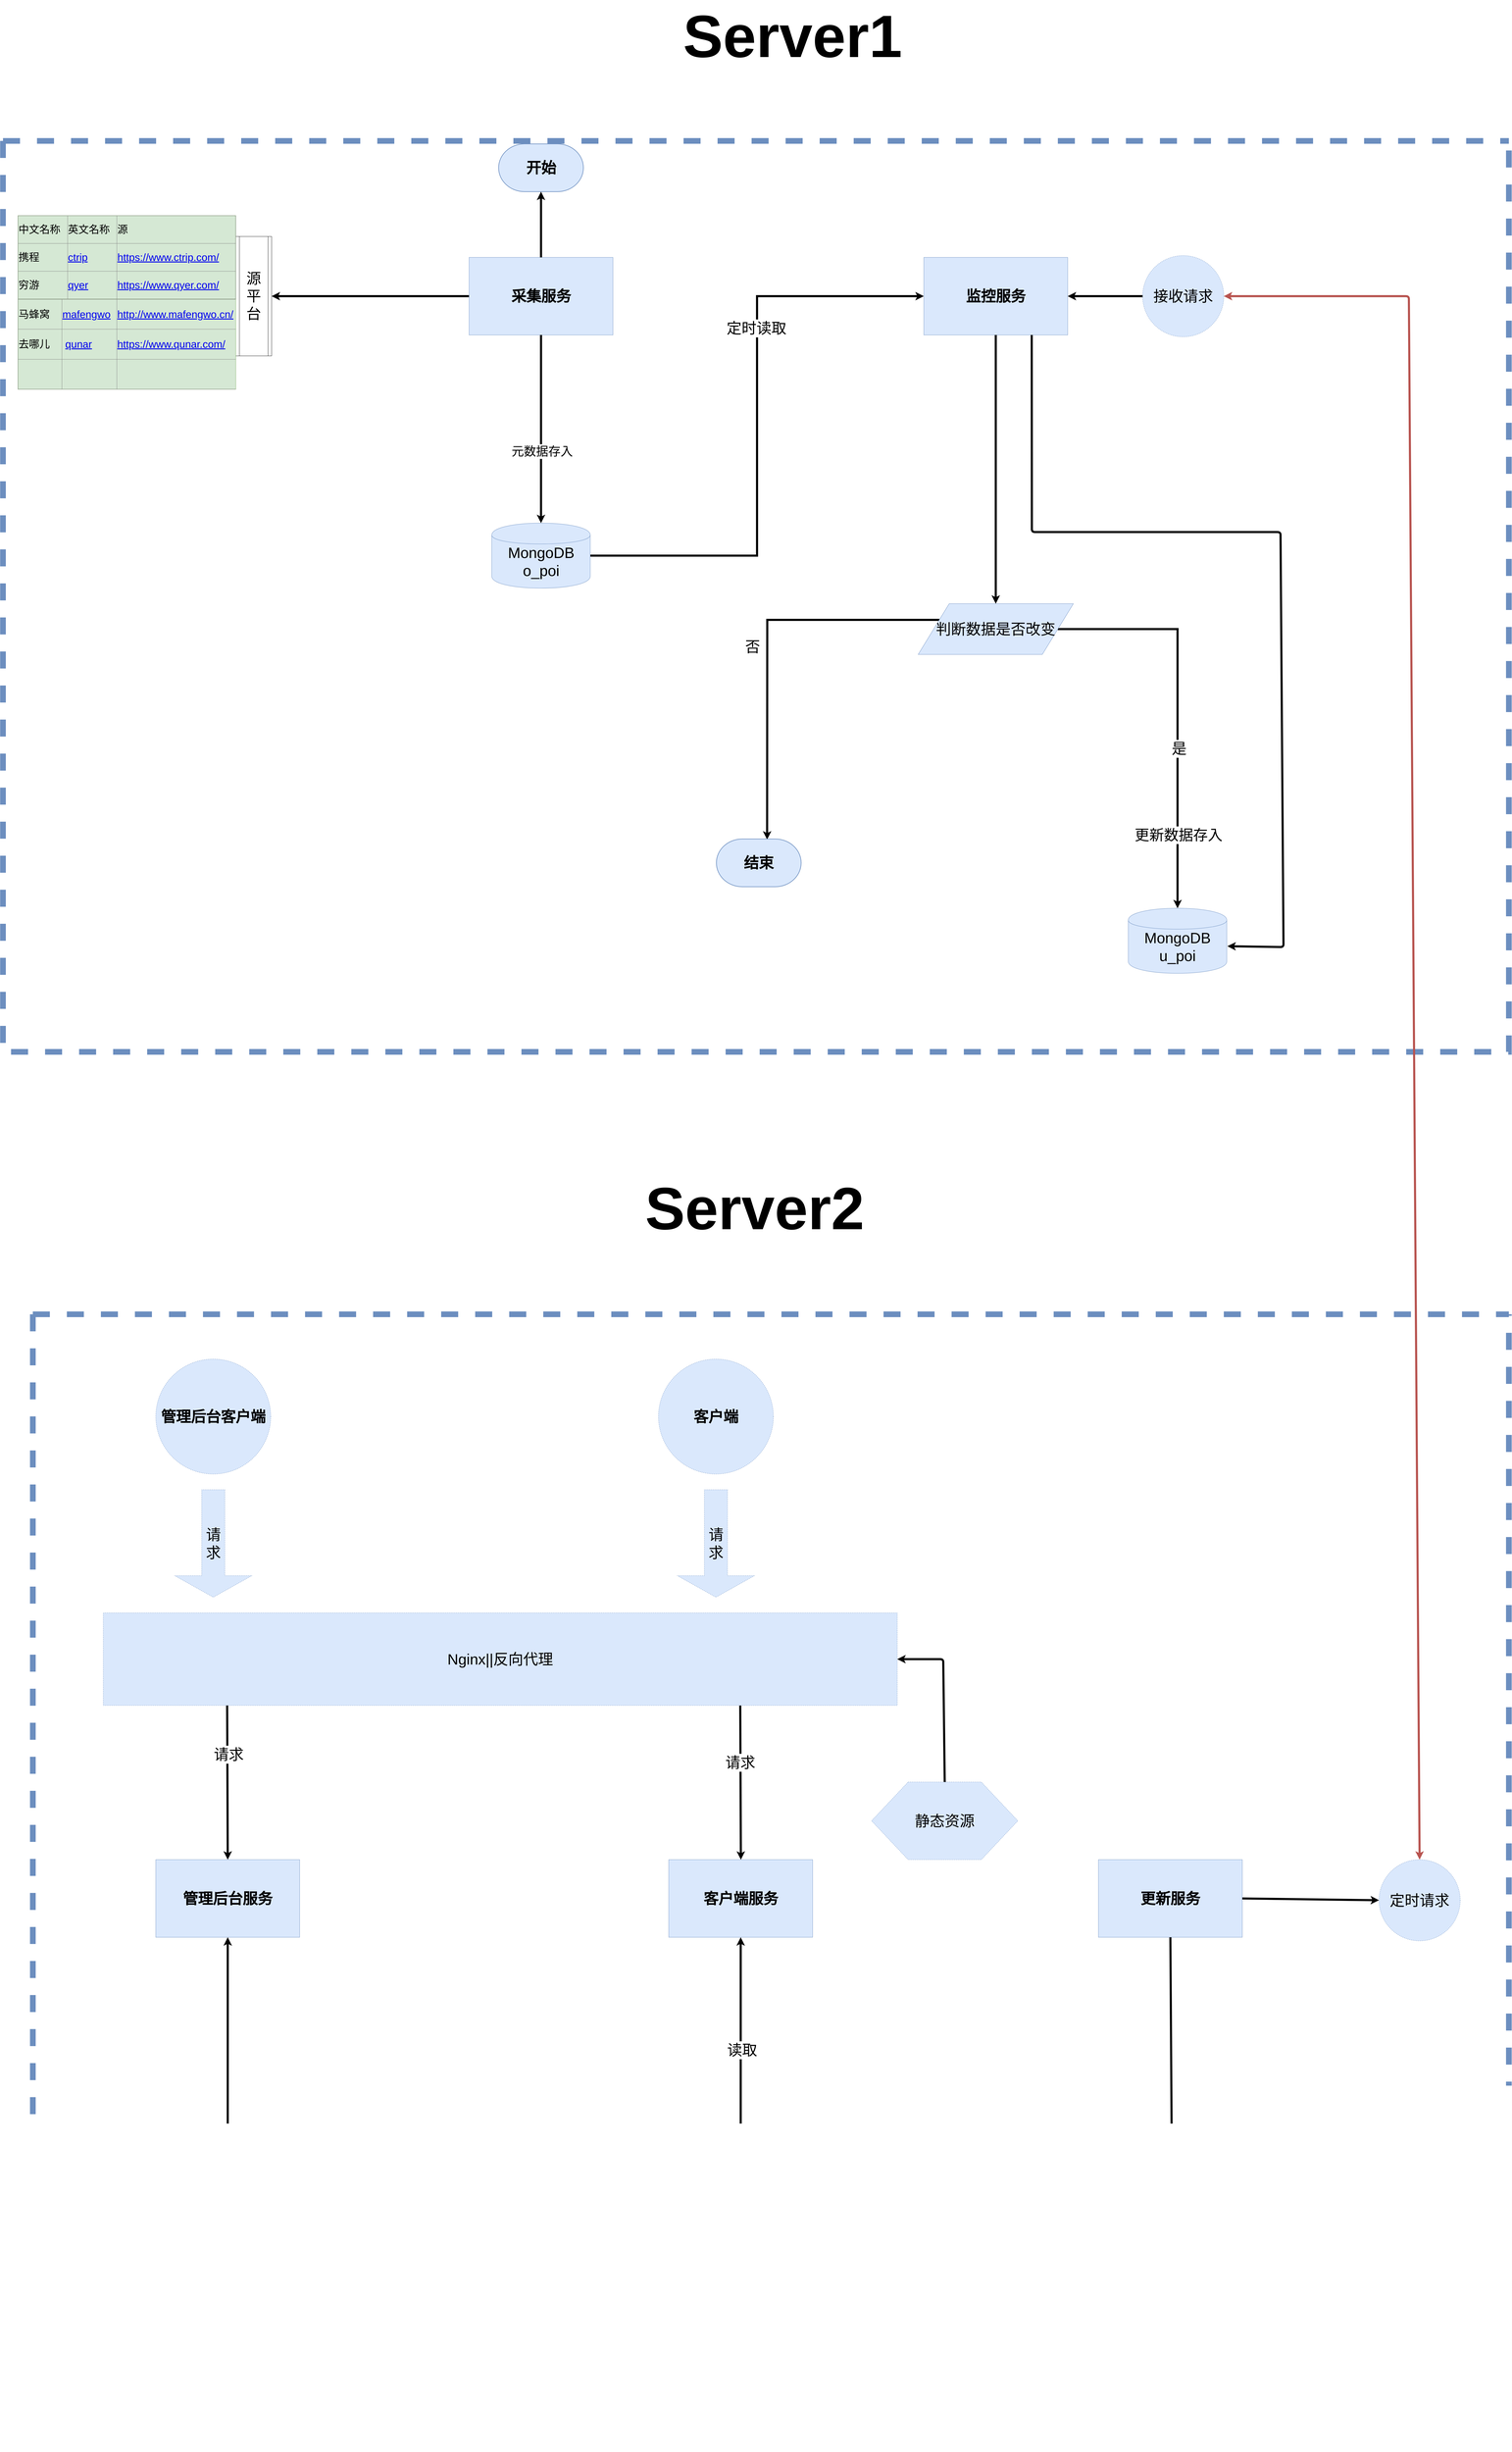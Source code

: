 <mxfile version="12.3.9" type="github" pages="1">
  <diagram id="HYFYoNmnIQI6U9MtxXY-" name="Page-1">
    <mxGraphModel dx="10019" dy="5598" grid="1" gridSize="10" guides="1" tooltips="1" connect="1" arrows="1" fold="1" page="1" pageScale="1" pageWidth="827" pageHeight="1169" math="0" shadow="0">
      <root>
        <mxCell id="0"/>
        <mxCell id="1" parent="0"/>
        <mxCell id="3LNCatWrRXKyq6k3X2c--42" style="edgeStyle=orthogonalEdgeStyle;rounded=0;orthogonalLoop=1;jettySize=auto;html=1;exitX=0;exitY=0.5;exitDx=0;exitDy=0;entryX=1;entryY=0.5;entryDx=0;entryDy=0;align=center;strokeWidth=7;" parent="1" source="3LNCatWrRXKyq6k3X2c--2" target="3LNCatWrRXKyq6k3X2c--41" edge="1">
          <mxGeometry relative="1" as="geometry"/>
        </mxCell>
        <mxCell id="3LNCatWrRXKyq6k3X2c--2" value="&lt;b&gt;&lt;font style=&quot;font-size: 50px&quot;&gt;采集服务&lt;/font&gt;&lt;/b&gt;" style="rounded=0;whiteSpace=wrap;html=1;fillColor=#dae8fc;strokeColor=#6c8ebf;align=center;" parent="1" vertex="1">
          <mxGeometry x="601.5" y="690" width="482" height="260" as="geometry"/>
        </mxCell>
        <mxCell id="LSbhFq5ChQHliHdT3AIv-21" style="edgeStyle=orthogonalEdgeStyle;rounded=0;orthogonalLoop=1;jettySize=auto;html=1;exitX=1;exitY=0.5;exitDx=0;exitDy=0;entryX=0;entryY=0.5;entryDx=0;entryDy=0;fontSize=15;strokeWidth=7;" parent="1" source="3LNCatWrRXKyq6k3X2c--4" target="LSbhFq5ChQHliHdT3AIv-9" edge="1">
          <mxGeometry relative="1" as="geometry"/>
        </mxCell>
        <mxCell id="LSbhFq5ChQHliHdT3AIv-23" value="&lt;span style=&quot;font-size: 50px&quot;&gt;定时读取&lt;/span&gt;" style="text;html=1;align=center;verticalAlign=middle;resizable=0;points=[];;labelBackgroundColor=#ffffff;fontSize=15;" parent="LSbhFq5ChQHliHdT3AIv-21" vertex="1" connectable="0">
          <mxGeometry x="0.33" y="3" relative="1" as="geometry">
            <mxPoint as="offset"/>
          </mxGeometry>
        </mxCell>
        <mxCell id="3LNCatWrRXKyq6k3X2c--4" value="&lt;font style=&quot;font-size: 50px&quot;&gt;MongoDB&lt;br&gt;o_poi&lt;br&gt;&lt;/font&gt;" style="shape=cylinder;whiteSpace=wrap;html=1;boundedLbl=1;backgroundOutline=1;fillColor=#dae8fc;strokeColor=#6c8ebf;align=center;" parent="1" vertex="1">
          <mxGeometry x="677.5" y="1580" width="330" height="218" as="geometry"/>
        </mxCell>
        <mxCell id="3LNCatWrRXKyq6k3X2c--41" value="&lt;font style=&quot;font-size: 49px&quot;&gt;源平台&lt;/font&gt;" style="shape=process;whiteSpace=wrap;html=1;backgroundOutline=1;align=center;" parent="1" vertex="1">
          <mxGeometry x="-180" y="620" width="120" height="400" as="geometry"/>
        </mxCell>
        <mxCell id="LSbhFq5ChQHliHdT3AIv-25" style="edgeStyle=orthogonalEdgeStyle;rounded=0;orthogonalLoop=1;jettySize=auto;html=1;exitX=1;exitY=0.5;exitDx=0;exitDy=0;entryX=0.5;entryY=0;entryDx=0;entryDy=0;fontSize=15;strokeWidth=7;" parent="1" source="3LNCatWrRXKyq6k3X2c--46" target="LSbhFq5ChQHliHdT3AIv-12" edge="1">
          <mxGeometry relative="1" as="geometry"/>
        </mxCell>
        <mxCell id="LSbhFq5ChQHliHdT3AIv-27" value="&lt;span style=&quot;font-size: 50px&quot;&gt;是&lt;/span&gt;" style="text;html=1;align=center;verticalAlign=middle;resizable=0;points=[];;labelBackgroundColor=#ffffff;fontSize=15;" parent="LSbhFq5ChQHliHdT3AIv-25" vertex="1" connectable="0">
          <mxGeometry x="-0.54" y="-200" relative="1" as="geometry">
            <mxPoint x="98" y="200" as="offset"/>
          </mxGeometry>
        </mxCell>
        <mxCell id="LSbhFq5ChQHliHdT3AIv-28" value="&lt;font style=&quot;font-size: 49px&quot;&gt;更新数据存入&lt;/font&gt;" style="text;html=1;align=center;verticalAlign=middle;resizable=0;points=[];;labelBackgroundColor=#ffffff;fontSize=15;" parent="LSbhFq5ChQHliHdT3AIv-25" vertex="1" connectable="0">
          <mxGeometry x="0.633" y="3" relative="1" as="geometry">
            <mxPoint as="offset"/>
          </mxGeometry>
        </mxCell>
        <mxCell id="LSbhFq5ChQHliHdT3AIv-29" style="edgeStyle=orthogonalEdgeStyle;rounded=0;orthogonalLoop=1;jettySize=auto;html=1;exitX=0;exitY=0.25;exitDx=0;exitDy=0;fontSize=15;strokeWidth=7;" parent="1" source="3LNCatWrRXKyq6k3X2c--46" edge="1">
          <mxGeometry relative="1" as="geometry">
            <mxPoint x="1600" y="2640" as="targetPoint"/>
          </mxGeometry>
        </mxCell>
        <mxCell id="LSbhFq5ChQHliHdT3AIv-30" value="&lt;span style=&quot;font-size: 50px&quot;&gt;否&lt;/span&gt;" style="text;html=1;align=center;verticalAlign=middle;resizable=0;points=[];;labelBackgroundColor=#ffffff;fontSize=15;" parent="LSbhFq5ChQHliHdT3AIv-29" vertex="1" connectable="0">
          <mxGeometry x="-0.122" y="45" relative="1" as="geometry">
            <mxPoint x="-50" y="45" as="offset"/>
          </mxGeometry>
        </mxCell>
        <mxCell id="3LNCatWrRXKyq6k3X2c--46" value="&lt;font style=&quot;font-size: 50px&quot;&gt;判断数据是否改变&lt;/font&gt;" style="shape=parallelogram;perimeter=parallelogramPerimeter;whiteSpace=wrap;html=1;fillColor=#dae8fc;strokeColor=#6c8ebf;align=center;" parent="1" vertex="1">
          <mxGeometry x="2106" y="1850" width="520" height="170" as="geometry"/>
        </mxCell>
        <mxCell id="3LNCatWrRXKyq6k3X2c--82" value="&lt;table border=&quot;1&quot; width=&quot;100%&quot; style=&quot;width: 100% ; height: 100% ; border-collapse: collapse ; font-size: 35px&quot;&gt;&lt;tbody&gt;&lt;tr&gt;&lt;td&gt;&lt;font style=&quot;font-size: 35px&quot;&gt;中文名称&lt;/font&gt;&lt;/td&gt;&lt;td&gt;&lt;font style=&quot;font-size: 35px&quot;&gt;英文名称&lt;/font&gt;&lt;/td&gt;&lt;td&gt;&lt;font style=&quot;font-size: 35px&quot;&gt;源&lt;/font&gt;&lt;/td&gt;&lt;/tr&gt;&lt;tr&gt;&lt;td&gt;&lt;font style=&quot;font-size: 35px&quot;&gt;携程&lt;/font&gt;&lt;/td&gt;&lt;td&gt;&lt;font style=&quot;font-size: 35px&quot;&gt;&lt;a href=&quot;https://www.ctrip.com/&quot;&gt;ctrip&lt;/a&gt;&lt;br&gt;&lt;/font&gt;&lt;/td&gt;&lt;td&gt;&lt;font style=&quot;font-size: 35px&quot;&gt;&lt;a href=&quot;https://www.ctrip.com/&quot;&gt;https://www.ctrip.com/&lt;/a&gt;&lt;br&gt;&lt;/font&gt;&lt;/td&gt;&lt;/tr&gt;&lt;tr&gt;&lt;td&gt;&lt;font style=&quot;font-size: 35px&quot;&gt;穷游&lt;/font&gt;&lt;/td&gt;&lt;td&gt;&lt;font style=&quot;font-size: 35px&quot;&gt;&lt;a href=&quot;https://www.qyer.com/&quot;&gt;qyer&lt;/a&gt;&lt;br&gt;&lt;/font&gt;&lt;/td&gt;&lt;td&gt;&lt;font style=&quot;font-size: 35px&quot;&gt;&lt;a href=&quot;https://www.qyer.com/&quot;&gt;https://www.qyer.com/&lt;/a&gt;&lt;br&gt;&lt;/font&gt;&lt;/td&gt;&lt;/tr&gt;&lt;/tbody&gt;&lt;/table&gt;" style="text;html=1;strokeColor=#82b366;fillColor=#d5e8d4;overflow=fill;fontSize=25;align=left;" parent="1" vertex="1">
          <mxGeometry x="-910" y="550" width="730" height="280" as="geometry"/>
        </mxCell>
        <mxCell id="3LNCatWrRXKyq6k3X2c--87" value="&lt;table border=&quot;1&quot; width=&quot;100%&quot; style=&quot;width: 100% ; height: 100% ; border-collapse: collapse ; font-size: 35px&quot;&gt;&lt;tbody&gt;&lt;tr&gt;&lt;td&gt;马蜂窝&amp;nbsp; &amp;nbsp;&amp;nbsp;&lt;/td&gt;&lt;td&gt;&lt;a href=&quot;http://www.mafengwo.cn/&quot;&gt;mafengwo&lt;/a&gt;&amp;nbsp;&amp;nbsp;&lt;br&gt;&lt;/td&gt;&lt;td&gt;&lt;a href=&quot;http://www.mafengwo.cn/&quot;&gt;http://www.mafengwo.cn/&lt;/a&gt;&lt;br&gt;&lt;/td&gt;&lt;/tr&gt;&lt;tr&gt;&lt;td&gt;去哪儿&lt;/td&gt;&lt;td&gt;&lt;font style=&quot;font-size: 35px&quot;&gt;&amp;nbsp;&lt;a href=&quot;https://www.qunar.com/?ex_track=auto_4e0d874a&quot;&gt;qunar&lt;/a&gt;&amp;nbsp; &amp;nbsp; &amp;nbsp;&lt;br&gt;&lt;/font&gt;&lt;/td&gt;&lt;td&gt;&lt;font style=&quot;font-size: 35px&quot;&gt;&lt;a href=&quot;https://www.qunar.com/?ex_track=auto_4e0d874a&quot;&gt;https://www.qunar.com/&lt;/a&gt;&amp;nbsp; &amp;nbsp; &amp;nbsp; &amp;nbsp; &amp;nbsp; &amp;nbsp; &amp;nbsp; &amp;nbsp; &amp;nbsp;&lt;br&gt;&lt;/font&gt;&lt;/td&gt;&lt;/tr&gt;&lt;tr&gt;&lt;td&gt;&lt;br&gt;&lt;/td&gt;&lt;td&gt;&lt;font style=&quot;font-size: 35px&quot;&gt;&lt;br&gt;&lt;/font&gt;&lt;/td&gt;&lt;td&gt;&lt;font style=&quot;font-size: 35px&quot;&gt;&lt;br&gt;&lt;/font&gt;&lt;/td&gt;&lt;/tr&gt;&lt;/tbody&gt;&lt;/table&gt;" style="text;html=1;strokeColor=#82b366;fillColor=#d5e8d4;overflow=fill;fontSize=25;align=left;" parent="1" vertex="1">
          <mxGeometry x="-910" y="830" width="730" height="302" as="geometry"/>
        </mxCell>
        <mxCell id="LSbhFq5ChQHliHdT3AIv-6" value="" style="endArrow=classic;html=1;fontSize=30;exitX=0.5;exitY=1;exitDx=0;exitDy=0;entryX=0.5;entryY=0;entryDx=0;entryDy=0;strokeWidth=7;" parent="1" source="3LNCatWrRXKyq6k3X2c--2" target="3LNCatWrRXKyq6k3X2c--4" edge="1">
          <mxGeometry width="50" height="50" relative="1" as="geometry">
            <mxPoint x="310" y="1120" as="sourcePoint"/>
            <mxPoint x="360" y="1070" as="targetPoint"/>
          </mxGeometry>
        </mxCell>
        <mxCell id="LSbhFq5ChQHliHdT3AIv-7" value="&lt;font style=&quot;font-size: 41px&quot;&gt;元数据存入&lt;/font&gt;" style="text;html=1;align=center;verticalAlign=middle;resizable=0;points=[];;labelBackgroundColor=#ffffff;fontSize=30;" parent="LSbhFq5ChQHliHdT3AIv-6" vertex="1" connectable="0">
          <mxGeometry x="0.24" y="3" relative="1" as="geometry">
            <mxPoint y="-1" as="offset"/>
          </mxGeometry>
        </mxCell>
        <mxCell id="LSbhFq5ChQHliHdT3AIv-9" value="&lt;span style=&quot;font-size: 50px&quot;&gt;&lt;b&gt;监控服务&lt;/b&gt;&lt;/span&gt;" style="rounded=0;whiteSpace=wrap;html=1;fillColor=#dae8fc;strokeColor=#6c8ebf;align=center;" parent="1" vertex="1">
          <mxGeometry x="2125" y="690" width="482" height="260" as="geometry"/>
        </mxCell>
        <mxCell id="LSbhFq5ChQHliHdT3AIv-13" value="" style="endArrow=classic;html=1;fontSize=30;entryX=0.5;entryY=0;entryDx=0;entryDy=0;exitX=0.5;exitY=1;exitDx=0;exitDy=0;strokeWidth=7;" parent="1" source="LSbhFq5ChQHliHdT3AIv-9" target="3LNCatWrRXKyq6k3X2c--46" edge="1">
          <mxGeometry width="50" height="50" relative="1" as="geometry">
            <mxPoint x="1450" y="960" as="sourcePoint"/>
            <mxPoint x="1400" y="1040" as="targetPoint"/>
          </mxGeometry>
        </mxCell>
        <mxCell id="LSbhFq5ChQHliHdT3AIv-19" value="&lt;span style=&quot;font-size: 50px&quot;&gt;&lt;b&gt;开始&lt;/b&gt;&lt;/span&gt;" style="strokeWidth=2;html=1;shape=mxgraph.flowchart.terminator;whiteSpace=wrap;fillColor=#dae8fc;strokeColor=#6c8ebf;align=center;" parent="1" vertex="1">
          <mxGeometry x="700.5" y="310" width="284" height="160" as="geometry"/>
        </mxCell>
        <mxCell id="LSbhFq5ChQHliHdT3AIv-20" value="" style="endArrow=classic;html=1;fontSize=15;exitX=0.5;exitY=0;exitDx=0;exitDy=0;entryX=0.5;entryY=1;entryDx=0;entryDy=0;entryPerimeter=0;strokeWidth=7;" parent="1" source="3LNCatWrRXKyq6k3X2c--2" target="LSbhFq5ChQHliHdT3AIv-19" edge="1">
          <mxGeometry width="50" height="50" relative="1" as="geometry">
            <mxPoint x="810" y="550" as="sourcePoint"/>
            <mxPoint x="860" y="500" as="targetPoint"/>
          </mxGeometry>
        </mxCell>
        <mxCell id="LSbhFq5ChQHliHdT3AIv-31" value="&lt;span style=&quot;font-size: 50px&quot;&gt;&lt;b&gt;结束&lt;/b&gt;&lt;/span&gt;" style="strokeWidth=2;html=1;shape=mxgraph.flowchart.terminator;whiteSpace=wrap;fillColor=#dae8fc;strokeColor=#6c8ebf;align=center;" parent="1" vertex="1">
          <mxGeometry x="1430" y="2638" width="284" height="160" as="geometry"/>
        </mxCell>
        <mxCell id="LSbhFq5ChQHliHdT3AIv-38" value="" style="swimlane;fontSize=15;startSize=0;fillColor=#7EA6E0;strokeColor=#6c8ebf;strokeWidth=19;dashed=1;" parent="1" vertex="1">
          <mxGeometry x="-960" y="300" width="5045" height="3051" as="geometry"/>
        </mxCell>
        <mxCell id="LSbhFq5ChQHliHdT3AIv-12" value="&lt;font style=&quot;font-size: 50px&quot;&gt;MongoDB&lt;br&gt;u_poi&lt;br&gt;&lt;/font&gt;" style="shape=cylinder;whiteSpace=wrap;html=1;boundedLbl=1;backgroundOutline=1;fillColor=#dae8fc;strokeColor=#6c8ebf;align=center;" parent="LSbhFq5ChQHliHdT3AIv-38" vertex="1">
          <mxGeometry x="3770" y="2570" width="330" height="218" as="geometry"/>
        </mxCell>
        <mxCell id="LSbhFq5ChQHliHdT3AIv-117" value="&lt;span style=&quot;font-size: 50px&quot;&gt;接收请求&lt;/span&gt;" style="ellipse;whiteSpace=wrap;html=1;aspect=fixed;dashed=1;strokeWidth=1;fillColor=#dae8fc;fontSize=15;strokeColor=#6c8ebf;" parent="LSbhFq5ChQHliHdT3AIv-38" vertex="1">
          <mxGeometry x="3818" y="384" width="272" height="272" as="geometry"/>
        </mxCell>
        <mxCell id="LSbhFq5ChQHliHdT3AIv-57" value="" style="swimlane;fontSize=15;startSize=0;fillColor=#7EA6E0;strokeColor=#6c8ebf;strokeWidth=19;dashed=1;" parent="1" vertex="1">
          <mxGeometry x="-860" y="4230" width="4945" height="3800" as="geometry"/>
        </mxCell>
        <mxCell id="LSbhFq5ChQHliHdT3AIv-65" value="&lt;font style=&quot;font-size: 50px&quot;&gt;MongoDB&lt;br&gt;&lt;br&gt;&lt;/font&gt;" style="shape=cylinder;whiteSpace=wrap;html=1;boundedLbl=1;backgroundOutline=1;fillColor=#dae8fc;strokeColor=#6c8ebf;align=center;" parent="LSbhFq5ChQHliHdT3AIv-57" vertex="1">
          <mxGeometry x="2206.5" y="3380" width="330" height="218" as="geometry"/>
        </mxCell>
        <mxCell id="LSbhFq5ChQHliHdT3AIv-68" value="&lt;span style=&quot;font-size: 50px&quot;&gt;&lt;b&gt;更新服务&lt;/b&gt;&lt;/span&gt;" style="rounded=0;whiteSpace=wrap;html=1;fillColor=#dae8fc;strokeColor=#6c8ebf;align=center;" parent="LSbhFq5ChQHliHdT3AIv-57" vertex="1">
          <mxGeometry x="3570" y="1826.5" width="482" height="260" as="geometry"/>
        </mxCell>
        <mxCell id="LSbhFq5ChQHliHdT3AIv-73" value="" style="endArrow=classic;html=1;strokeWidth=7;fontSize=15;entryX=1;entryY=0.5;entryDx=0;entryDy=0;exitX=0.5;exitY=1;exitDx=0;exitDy=0;" parent="LSbhFq5ChQHliHdT3AIv-57" source="LSbhFq5ChQHliHdT3AIv-68" target="LSbhFq5ChQHliHdT3AIv-65" edge="1">
          <mxGeometry width="50" height="50" relative="1" as="geometry">
            <mxPoint x="3010" y="1850" as="sourcePoint"/>
            <mxPoint x="3060" y="1800" as="targetPoint"/>
            <Array as="points">
              <mxPoint x="3820" y="3490"/>
            </Array>
          </mxGeometry>
        </mxCell>
        <mxCell id="LSbhFq5ChQHliHdT3AIv-74" value="&lt;font style=&quot;font-size: 50px&quot;&gt;存入&lt;/font&gt;" style="text;html=1;align=center;verticalAlign=middle;resizable=0;points=[];;labelBackgroundColor=#ffffff;fontSize=15;" parent="LSbhFq5ChQHliHdT3AIv-73" vertex="1" connectable="0">
          <mxGeometry x="-0.369" y="7" relative="1" as="geometry">
            <mxPoint y="1" as="offset"/>
          </mxGeometry>
        </mxCell>
        <mxCell id="LSbhFq5ChQHliHdT3AIv-75" value="&lt;font style=&quot;font-size: 50px&quot;&gt;&lt;b&gt;管理后台客户端&lt;/b&gt;&lt;/font&gt;" style="ellipse;whiteSpace=wrap;html=1;aspect=fixed;dashed=1;strokeWidth=1;fillColor=#dae8fc;fontSize=15;strokeColor=#6c8ebf;" parent="LSbhFq5ChQHliHdT3AIv-57" vertex="1">
          <mxGeometry x="412" y="150" width="385" height="385" as="geometry"/>
        </mxCell>
        <mxCell id="LSbhFq5ChQHliHdT3AIv-76" value="&lt;font style=&quot;font-size: 50px&quot;&gt;&lt;b&gt;客户端&lt;/b&gt;&lt;/font&gt;" style="ellipse;whiteSpace=wrap;html=1;aspect=fixed;dashed=1;strokeWidth=1;fillColor=#dae8fc;fontSize=15;strokeColor=#6c8ebf;" parent="LSbhFq5ChQHliHdT3AIv-57" vertex="1">
          <mxGeometry x="2096" y="150" width="385" height="385" as="geometry"/>
        </mxCell>
        <mxCell id="LSbhFq5ChQHliHdT3AIv-77" value="&lt;font style=&quot;font-size: 50px&quot;&gt;Nginx||反向代理&lt;/font&gt;" style="rounded=0;whiteSpace=wrap;html=1;dashed=1;strokeWidth=1;fillColor=#dae8fc;fontSize=15;strokeColor=#6c8ebf;" parent="LSbhFq5ChQHliHdT3AIv-57" vertex="1">
          <mxGeometry x="236" y="1000" width="2660" height="310" as="geometry"/>
        </mxCell>
        <mxCell id="LSbhFq5ChQHliHdT3AIv-79" value="&lt;font style=&quot;font-size: 50px&quot;&gt;请&lt;br&gt;求&lt;/font&gt;" style="shape=singleArrow;direction=south;whiteSpace=wrap;html=1;dashed=1;strokeWidth=1;fillColor=#dae8fc;fontSize=15;strokeColor=#6c8ebf;" parent="LSbhFq5ChQHliHdT3AIv-57" vertex="1">
          <mxGeometry x="475.5" y="587.5" width="258" height="360" as="geometry"/>
        </mxCell>
        <mxCell id="LSbhFq5ChQHliHdT3AIv-81" value="&lt;font style=&quot;font-size: 50px&quot;&gt;请&lt;br&gt;求&lt;/font&gt;" style="shape=singleArrow;direction=south;whiteSpace=wrap;html=1;dashed=1;strokeWidth=1;fillColor=#dae8fc;fontSize=15;strokeColor=#6c8ebf;" parent="LSbhFq5ChQHliHdT3AIv-57" vertex="1">
          <mxGeometry x="2159.5" y="587.5" width="258" height="360" as="geometry"/>
        </mxCell>
        <mxCell id="LSbhFq5ChQHliHdT3AIv-82" value="&lt;font style=&quot;font-size: 50px&quot;&gt;静态资源&lt;/font&gt;" style="shape=hexagon;perimeter=hexagonPerimeter2;whiteSpace=wrap;html=1;dashed=1;strokeWidth=1;fillColor=#dae8fc;fontSize=15;strokeColor=#6c8ebf;" parent="LSbhFq5ChQHliHdT3AIv-57" vertex="1">
          <mxGeometry x="2810" y="1566.5" width="490" height="260" as="geometry"/>
        </mxCell>
        <mxCell id="LSbhFq5ChQHliHdT3AIv-84" value="" style="endArrow=classic;html=1;strokeWidth=7;fontSize=15;exitX=0.5;exitY=0;exitDx=0;exitDy=0;entryX=1;entryY=0.5;entryDx=0;entryDy=0;" parent="LSbhFq5ChQHliHdT3AIv-57" source="LSbhFq5ChQHliHdT3AIv-82" target="LSbhFq5ChQHliHdT3AIv-77" edge="1">
          <mxGeometry width="50" height="50" relative="1" as="geometry">
            <mxPoint x="3650" y="1120" as="sourcePoint"/>
            <mxPoint x="3700" y="1070" as="targetPoint"/>
            <Array as="points">
              <mxPoint x="3050" y="1155"/>
            </Array>
          </mxGeometry>
        </mxCell>
        <mxCell id="LSbhFq5ChQHliHdT3AIv-85" value="&lt;span style=&quot;font-size: 50px&quot;&gt;&lt;b&gt;管理后台服务&lt;/b&gt;&lt;/span&gt;" style="rounded=0;whiteSpace=wrap;html=1;fillColor=#dae8fc;strokeColor=#6c8ebf;align=center;" parent="LSbhFq5ChQHliHdT3AIv-57" vertex="1">
          <mxGeometry x="412" y="1826.5" width="482" height="260" as="geometry"/>
        </mxCell>
        <mxCell id="LSbhFq5ChQHliHdT3AIv-86" value="&lt;span style=&quot;font-size: 50px&quot;&gt;&lt;b&gt;客户端服务&lt;/b&gt;&lt;/span&gt;" style="rounded=0;whiteSpace=wrap;html=1;fillColor=#dae8fc;strokeColor=#6c8ebf;align=center;" parent="LSbhFq5ChQHliHdT3AIv-57" vertex="1">
          <mxGeometry x="2130.5" y="1826.5" width="482" height="260" as="geometry"/>
        </mxCell>
        <mxCell id="LSbhFq5ChQHliHdT3AIv-87" value="&lt;font style=&quot;font-size: 50px&quot;&gt;Reids&lt;br&gt;&lt;/font&gt;" style="shape=cylinder;whiteSpace=wrap;html=1;boundedLbl=1;backgroundOutline=1;fillColor=#dae8fc;strokeColor=#6c8ebf;align=center;" parent="LSbhFq5ChQHliHdT3AIv-57" vertex="1">
          <mxGeometry x="2206.5" y="2780" width="330" height="218" as="geometry"/>
        </mxCell>
        <mxCell id="LSbhFq5ChQHliHdT3AIv-90" value="" style="endArrow=classic;html=1;strokeWidth=7;fontSize=15;entryX=0.5;entryY=0;entryDx=0;entryDy=0;exitX=0.156;exitY=1.001;exitDx=0;exitDy=0;exitPerimeter=0;" parent="LSbhFq5ChQHliHdT3AIv-57" source="LSbhFq5ChQHliHdT3AIv-77" target="LSbhFq5ChQHliHdT3AIv-85" edge="1">
          <mxGeometry width="50" height="50" relative="1" as="geometry">
            <mxPoint x="620" y="1530" as="sourcePoint"/>
            <mxPoint x="670" y="1480" as="targetPoint"/>
          </mxGeometry>
        </mxCell>
        <mxCell id="LSbhFq5ChQHliHdT3AIv-92" value="&lt;font style=&quot;font-size: 50px&quot;&gt;请求&lt;/font&gt;" style="text;html=1;align=center;verticalAlign=middle;resizable=0;points=[];;labelBackgroundColor=#ffffff;fontSize=15;" parent="LSbhFq5ChQHliHdT3AIv-90" vertex="1" connectable="0">
          <mxGeometry x="-0.366" y="4" relative="1" as="geometry">
            <mxPoint as="offset"/>
          </mxGeometry>
        </mxCell>
        <mxCell id="LSbhFq5ChQHliHdT3AIv-91" value="" style="endArrow=classic;html=1;strokeWidth=7;fontSize=15;entryX=0.5;entryY=0;entryDx=0;entryDy=0;exitX=0.156;exitY=1.001;exitDx=0;exitDy=0;exitPerimeter=0;" parent="LSbhFq5ChQHliHdT3AIv-57" edge="1">
          <mxGeometry width="50" height="50" relative="1" as="geometry">
            <mxPoint x="2370" y="1310.5" as="sourcePoint"/>
            <mxPoint x="2372.04" y="1826.69" as="targetPoint"/>
          </mxGeometry>
        </mxCell>
        <mxCell id="LSbhFq5ChQHliHdT3AIv-95" value="&lt;font style=&quot;font-size: 50px&quot;&gt;请求&lt;/font&gt;" style="text;html=1;align=center;verticalAlign=middle;resizable=0;points=[];;labelBackgroundColor=#ffffff;fontSize=15;" parent="LSbhFq5ChQHliHdT3AIv-91" vertex="1" connectable="0">
          <mxGeometry x="-0.258" y="-1" relative="1" as="geometry">
            <mxPoint y="-1" as="offset"/>
          </mxGeometry>
        </mxCell>
        <mxCell id="LSbhFq5ChQHliHdT3AIv-96" value="" style="endArrow=classic;html=1;strokeWidth=7;fontSize=15;exitX=0;exitY=0.5;exitDx=0;exitDy=0;entryX=0.5;entryY=1;entryDx=0;entryDy=0;" parent="LSbhFq5ChQHliHdT3AIv-57" source="LSbhFq5ChQHliHdT3AIv-65" target="LSbhFq5ChQHliHdT3AIv-85" edge="1">
          <mxGeometry width="50" height="50" relative="1" as="geometry">
            <mxPoint x="657" y="2770" as="sourcePoint"/>
            <mxPoint x="1097" y="2390" as="targetPoint"/>
            <Array as="points">
              <mxPoint x="653" y="3489"/>
            </Array>
          </mxGeometry>
        </mxCell>
        <mxCell id="LSbhFq5ChQHliHdT3AIv-98" value="&lt;font style=&quot;font-size: 50px&quot;&gt;读取&lt;/font&gt;" style="text;html=1;align=center;verticalAlign=middle;resizable=0;points=[];;labelBackgroundColor=#ffffff;fontSize=15;" parent="LSbhFq5ChQHliHdT3AIv-96" vertex="1" connectable="0">
          <mxGeometry x="0.393" relative="1" as="geometry">
            <mxPoint y="1" as="offset"/>
          </mxGeometry>
        </mxCell>
        <mxCell id="LSbhFq5ChQHliHdT3AIv-101" value="" style="endArrow=classic;html=1;strokeWidth=7;fontSize=15;exitX=0.5;exitY=0;exitDx=0;exitDy=0;" parent="LSbhFq5ChQHliHdT3AIv-57" source="LSbhFq5ChQHliHdT3AIv-87" target="LSbhFq5ChQHliHdT3AIv-86" edge="1">
          <mxGeometry width="50" height="50" relative="1" as="geometry">
            <mxPoint x="2360" y="2490" as="sourcePoint"/>
            <mxPoint x="2410" y="2440" as="targetPoint"/>
          </mxGeometry>
        </mxCell>
        <mxCell id="LSbhFq5ChQHliHdT3AIv-102" value="&lt;font style=&quot;font-size: 50px&quot;&gt;读取&lt;/font&gt;" style="text;html=1;align=center;verticalAlign=middle;resizable=0;points=[];;labelBackgroundColor=#ffffff;fontSize=15;" parent="LSbhFq5ChQHliHdT3AIv-101" vertex="1" connectable="0">
          <mxGeometry x="-0.088" y="-5" relative="1" as="geometry">
            <mxPoint x="-1" as="offset"/>
          </mxGeometry>
        </mxCell>
        <mxCell id="LSbhFq5ChQHliHdT3AIv-103" value="" style="endArrow=classic;html=1;strokeWidth=7;fontSize=15;entryX=0.5;entryY=1;entryDx=0;entryDy=0;exitX=0.5;exitY=0;exitDx=0;exitDy=0;" parent="LSbhFq5ChQHliHdT3AIv-57" source="LSbhFq5ChQHliHdT3AIv-65" target="LSbhFq5ChQHliHdT3AIv-87" edge="1">
          <mxGeometry width="50" height="50" relative="1" as="geometry">
            <mxPoint x="1870" y="3250" as="sourcePoint"/>
            <mxPoint x="1920" y="3200" as="targetPoint"/>
          </mxGeometry>
        </mxCell>
        <mxCell id="LSbhFq5ChQHliHdT3AIv-104" value="&lt;font style=&quot;font-size: 50px&quot;&gt;存入&lt;/font&gt;" style="text;html=1;align=center;verticalAlign=middle;resizable=0;points=[];;labelBackgroundColor=#ffffff;fontSize=15;" parent="LSbhFq5ChQHliHdT3AIv-103" vertex="1" connectable="0">
          <mxGeometry x="0.202" y="9" relative="1" as="geometry">
            <mxPoint as="offset"/>
          </mxGeometry>
        </mxCell>
        <mxCell id="LSbhFq5ChQHliHdT3AIv-107" value="&lt;font style=&quot;font-size: 50px&quot;&gt;定时请求&lt;/font&gt;" style="ellipse;whiteSpace=wrap;html=1;aspect=fixed;dashed=1;strokeWidth=1;fillColor=#dae8fc;fontSize=15;strokeColor=#6c8ebf;" parent="LSbhFq5ChQHliHdT3AIv-57" vertex="1">
          <mxGeometry x="4510" y="1826.5" width="272" height="272" as="geometry"/>
        </mxCell>
        <mxCell id="LSbhFq5ChQHliHdT3AIv-111" value="" style="endArrow=classic;html=1;strokeWidth=7;fontSize=15;exitX=1;exitY=0.5;exitDx=0;exitDy=0;entryX=0;entryY=0.5;entryDx=0;entryDy=0;" parent="LSbhFq5ChQHliHdT3AIv-57" source="LSbhFq5ChQHliHdT3AIv-68" target="LSbhFq5ChQHliHdT3AIv-107" edge="1">
          <mxGeometry width="50" height="50" relative="1" as="geometry">
            <mxPoint x="4210" y="1900" as="sourcePoint"/>
            <mxPoint x="4260" y="1850" as="targetPoint"/>
          </mxGeometry>
        </mxCell>
        <mxCell id="LSbhFq5ChQHliHdT3AIv-113" value="&lt;font size=&quot;1&quot;&gt;&lt;b style=&quot;font-size: 200px&quot;&gt;Server1&lt;/b&gt;&lt;/font&gt;" style="text;html=1;align=center;verticalAlign=middle;resizable=0;points=[];;autosize=1;fontSize=15;" parent="1" vertex="1">
          <mxGeometry x="1310" y="-96.5" width="750" height="90" as="geometry"/>
        </mxCell>
        <mxCell id="LSbhFq5ChQHliHdT3AIv-114" value="&lt;span style=&quot;font-size: 200px&quot;&gt;&lt;b&gt;Server2&lt;/b&gt;&lt;/span&gt;" style="text;html=1;align=center;verticalAlign=middle;resizable=0;points=[];;autosize=1;fontSize=15;" parent="1" vertex="1">
          <mxGeometry x="1182.5" y="3830" width="750" height="90" as="geometry"/>
        </mxCell>
        <mxCell id="LSbhFq5ChQHliHdT3AIv-118" value="" style="endArrow=classic;html=1;strokeWidth=7;fontSize=15;entryX=1;entryY=0.5;entryDx=0;entryDy=0;exitX=0;exitY=0.5;exitDx=0;exitDy=0;" parent="1" source="LSbhFq5ChQHliHdT3AIv-117" target="LSbhFq5ChQHliHdT3AIv-9" edge="1">
          <mxGeometry width="50" height="50" relative="1" as="geometry">
            <mxPoint x="2690" y="850" as="sourcePoint"/>
            <mxPoint x="2740" y="800" as="targetPoint"/>
          </mxGeometry>
        </mxCell>
        <mxCell id="LSbhFq5ChQHliHdT3AIv-120" value="" style="endArrow=classic;html=1;strokeWidth=7;fontSize=15;entryX=1.006;entryY=0.583;entryDx=0;entryDy=0;entryPerimeter=0;exitX=0.75;exitY=1;exitDx=0;exitDy=0;" parent="1" source="LSbhFq5ChQHliHdT3AIv-9" target="LSbhFq5ChQHliHdT3AIv-12" edge="1">
          <mxGeometry width="50" height="50" relative="1" as="geometry">
            <mxPoint x="3400" y="1830" as="sourcePoint"/>
            <mxPoint x="3450" y="1780" as="targetPoint"/>
            <Array as="points">
              <mxPoint x="2487" y="1610"/>
              <mxPoint x="3320" y="1610"/>
              <mxPoint x="3330" y="3000"/>
            </Array>
          </mxGeometry>
        </mxCell>
        <mxCell id="LSbhFq5ChQHliHdT3AIv-122" value="" style="endArrow=classic;startArrow=classic;html=1;strokeWidth=7;fontSize=15;entryX=1;entryY=0.5;entryDx=0;entryDy=0;exitX=0.5;exitY=0;exitDx=0;exitDy=0;fillColor=#f8cecc;strokeColor=#b85450;" parent="1" source="LSbhFq5ChQHliHdT3AIv-107" target="LSbhFq5ChQHliHdT3AIv-117" edge="1">
          <mxGeometry width="50" height="50" relative="1" as="geometry">
            <mxPoint x="3490" y="1210" as="sourcePoint"/>
            <mxPoint x="3650" y="820" as="targetPoint"/>
            <Array as="points">
              <mxPoint x="3750" y="820"/>
            </Array>
          </mxGeometry>
        </mxCell>
      </root>
    </mxGraphModel>
  </diagram>
</mxfile>

